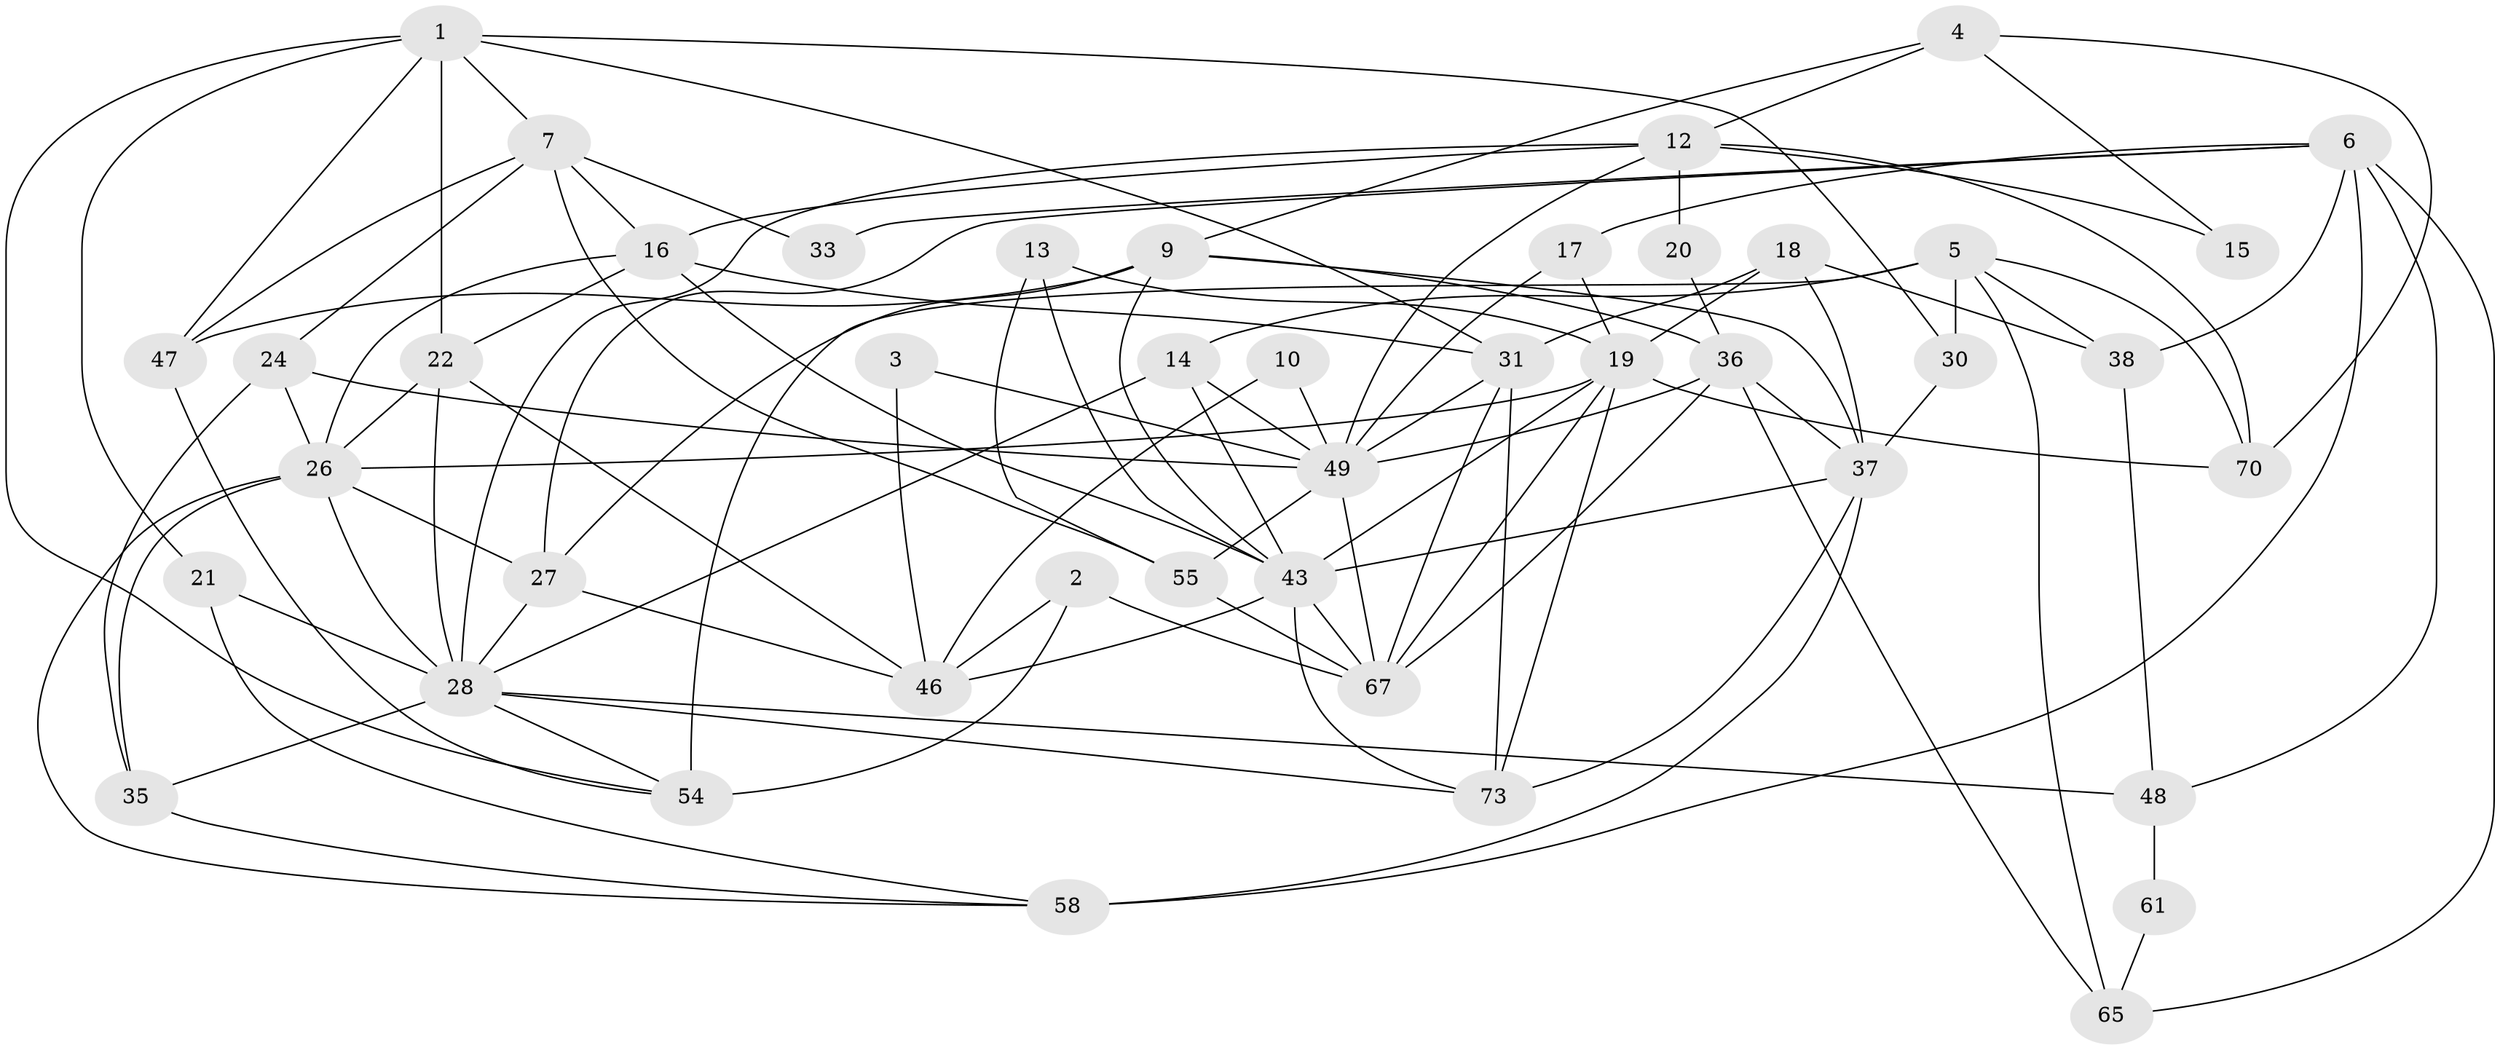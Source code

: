 // original degree distribution, {4: 0.22666666666666666, 3: 0.24, 5: 0.24, 6: 0.05333333333333334, 2: 0.17333333333333334, 8: 0.013333333333333334, 9: 0.013333333333333334, 7: 0.04}
// Generated by graph-tools (version 1.1) at 2025/41/03/06/25 10:41:56]
// undirected, 44 vertices, 109 edges
graph export_dot {
graph [start="1"]
  node [color=gray90,style=filled];
  1 [super="+8"];
  2 [super="+56"];
  3;
  4 [super="+75"];
  5 [super="+50"];
  6 [super="+11"];
  7 [super="+29"];
  9 [super="+39"];
  10;
  12 [super="+23"];
  13;
  14 [super="+32"];
  15;
  16 [super="+42"];
  17;
  18;
  19 [super="+66"];
  20;
  21 [super="+34"];
  22 [super="+25"];
  24 [super="+74"];
  26 [super="+52"];
  27 [super="+53"];
  28 [super="+45"];
  30;
  31 [super="+40"];
  33;
  35 [super="+41"];
  36 [super="+72"];
  37 [super="+44"];
  38 [super="+60"];
  43 [super="+57"];
  46 [super="+62"];
  47 [super="+59"];
  48 [super="+51"];
  49 [super="+64"];
  54 [super="+71"];
  55 [super="+63"];
  58 [super="+69"];
  61;
  65;
  67 [super="+68"];
  70;
  73;
  1 -- 21;
  1 -- 22;
  1 -- 47;
  1 -- 54;
  1 -- 7;
  1 -- 30;
  1 -- 31;
  2 -- 67;
  2 -- 54;
  2 -- 46;
  3 -- 49;
  3 -- 46 [weight=2];
  4 -- 12;
  4 -- 9;
  4 -- 70;
  4 -- 15;
  5 -- 30 [weight=2];
  5 -- 54 [weight=3];
  5 -- 70;
  5 -- 38;
  5 -- 65;
  5 -- 14;
  6 -- 27;
  6 -- 38;
  6 -- 48;
  6 -- 65;
  6 -- 33;
  6 -- 17;
  6 -- 58 [weight=2];
  7 -- 55 [weight=2];
  7 -- 24;
  7 -- 47 [weight=2];
  7 -- 33;
  7 -- 16;
  9 -- 37;
  9 -- 36;
  9 -- 27;
  9 -- 43;
  9 -- 47;
  10 -- 46 [weight=2];
  10 -- 49;
  12 -- 70;
  12 -- 15;
  12 -- 49;
  12 -- 28;
  12 -- 20;
  12 -- 16;
  13 -- 19;
  13 -- 43;
  13 -- 55;
  14 -- 43;
  14 -- 49;
  14 -- 28;
  16 -- 22;
  16 -- 31;
  16 -- 43;
  16 -- 26;
  17 -- 49;
  17 -- 19;
  18 -- 19;
  18 -- 31;
  18 -- 38;
  18 -- 37;
  19 -- 73;
  19 -- 70;
  19 -- 26;
  19 -- 67;
  19 -- 43;
  20 -- 36;
  21 -- 58;
  21 -- 28 [weight=2];
  22 -- 46;
  22 -- 28;
  22 -- 26;
  24 -- 35;
  24 -- 49;
  24 -- 26;
  26 -- 28;
  26 -- 35;
  26 -- 58;
  26 -- 27;
  27 -- 28;
  27 -- 46;
  28 -- 73;
  28 -- 54;
  28 -- 48;
  28 -- 35;
  30 -- 37;
  31 -- 67;
  31 -- 49;
  31 -- 73;
  35 -- 58;
  36 -- 67;
  36 -- 65;
  36 -- 49;
  36 -- 37;
  37 -- 43;
  37 -- 58;
  37 -- 73;
  38 -- 48;
  43 -- 67;
  43 -- 73;
  43 -- 46;
  47 -- 54;
  48 -- 61;
  49 -- 67;
  49 -- 55;
  55 -- 67;
  61 -- 65;
}
